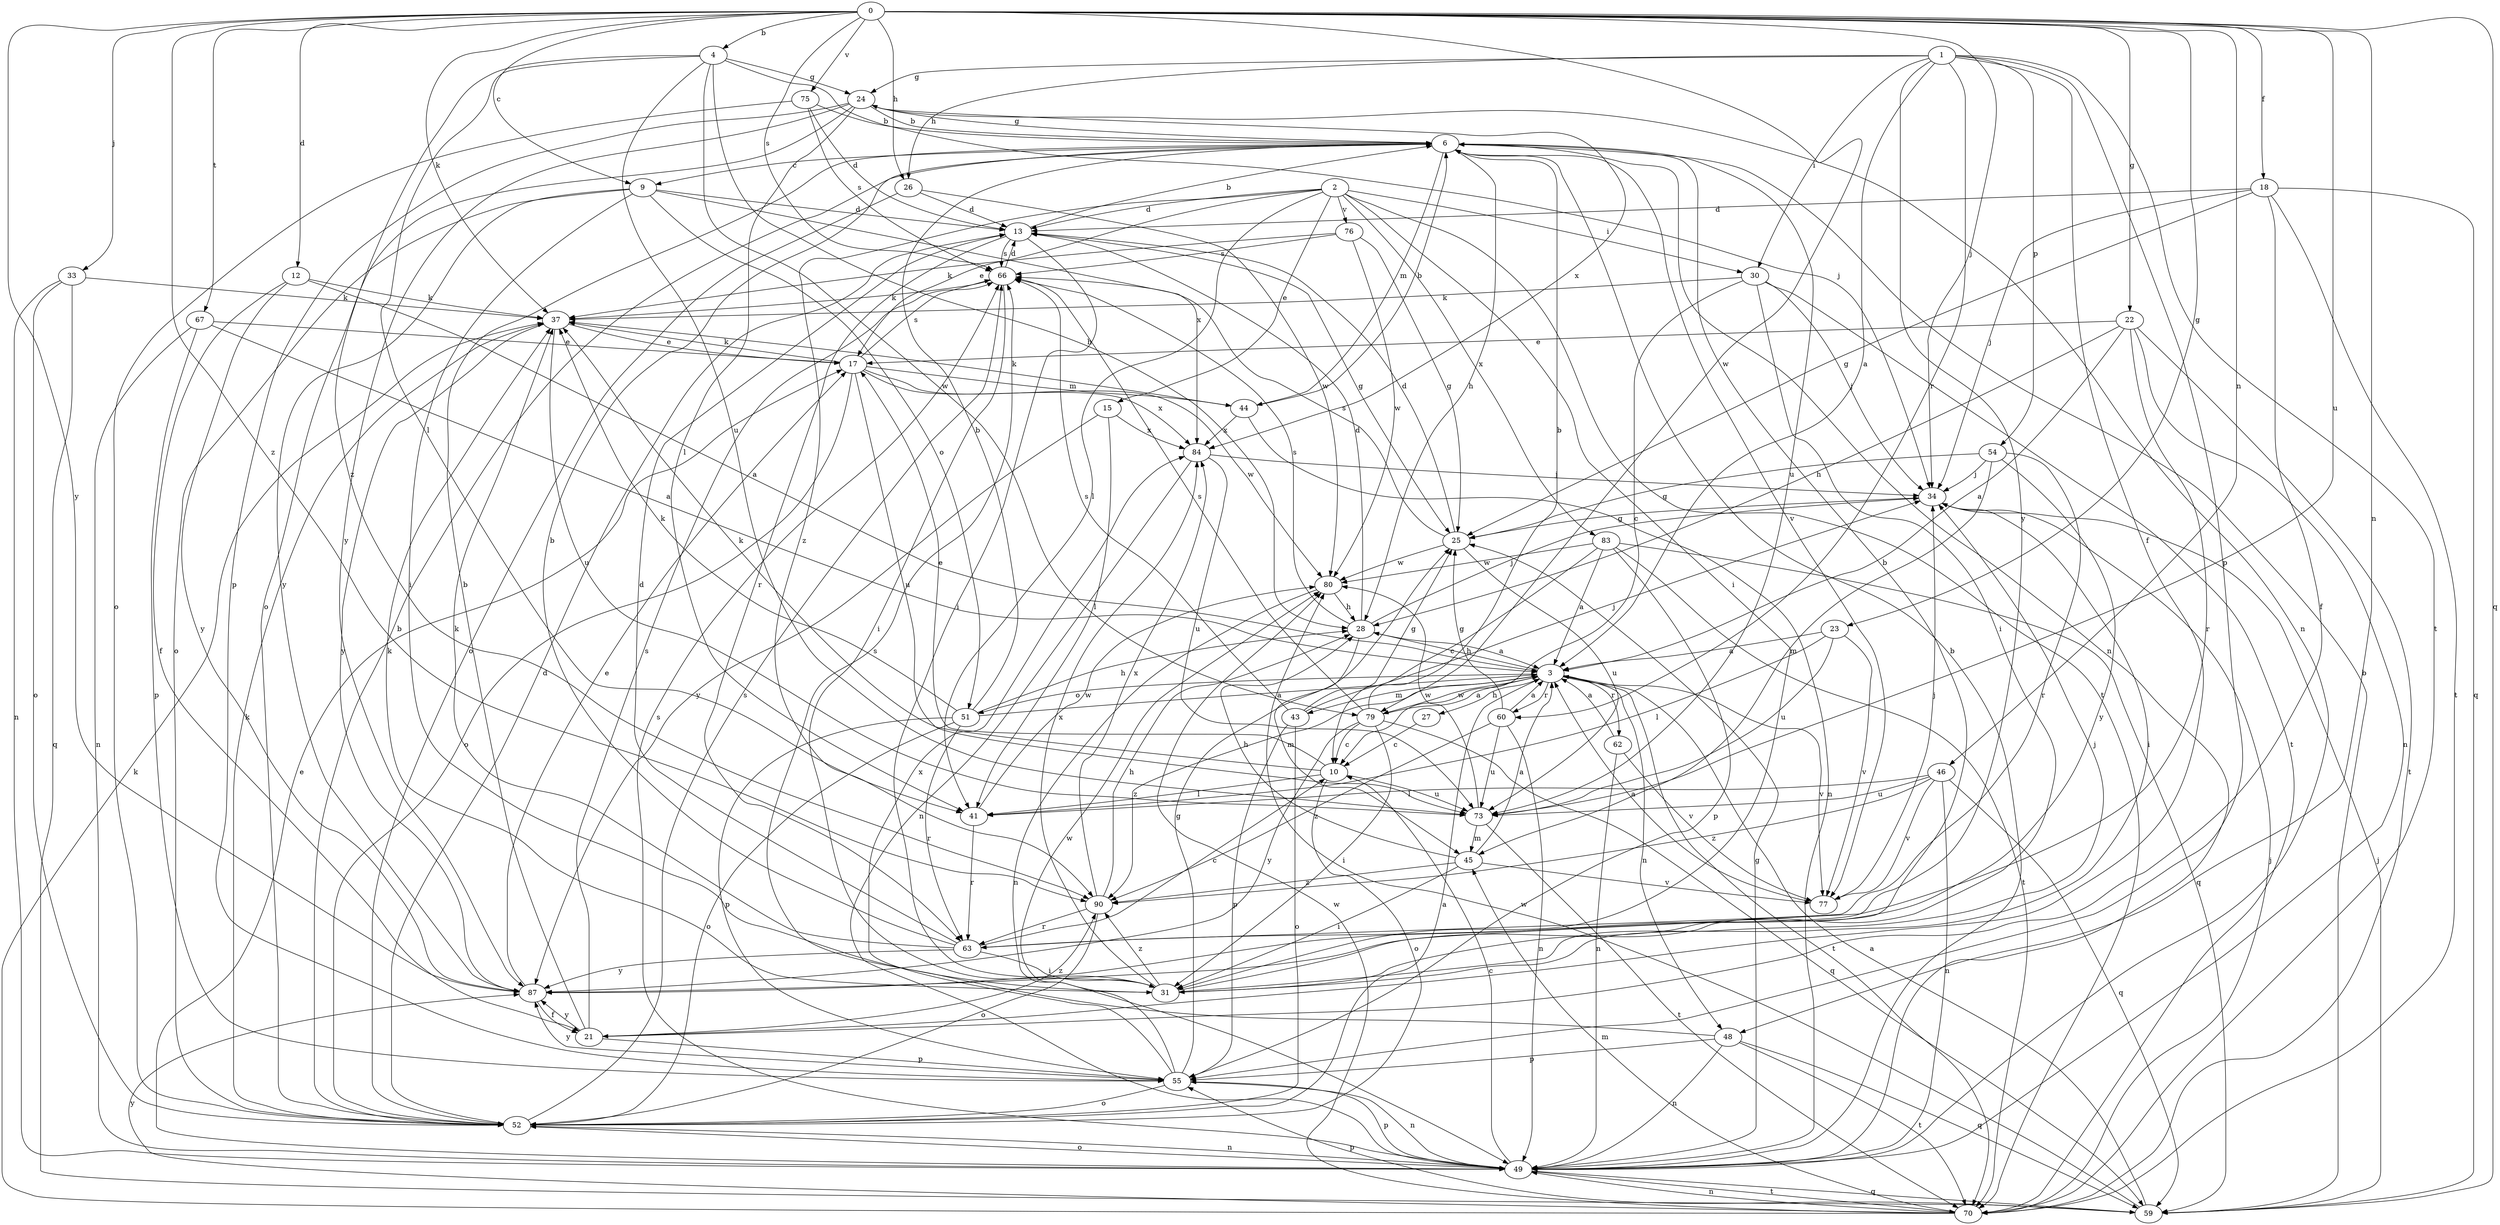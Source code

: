 strict digraph  {
0;
1;
2;
3;
4;
6;
9;
10;
12;
13;
15;
17;
18;
21;
22;
23;
24;
25;
26;
27;
28;
30;
31;
33;
34;
37;
41;
43;
44;
45;
46;
48;
49;
51;
52;
54;
55;
59;
60;
62;
63;
66;
67;
70;
73;
75;
76;
77;
79;
80;
83;
84;
87;
90;
0 -> 4  [label=b];
0 -> 9  [label=c];
0 -> 12  [label=d];
0 -> 18  [label=f];
0 -> 22  [label=g];
0 -> 23  [label=g];
0 -> 26  [label=h];
0 -> 33  [label=j];
0 -> 34  [label=j];
0 -> 37  [label=k];
0 -> 46  [label=n];
0 -> 48  [label=n];
0 -> 59  [label=q];
0 -> 66  [label=s];
0 -> 67  [label=t];
0 -> 73  [label=u];
0 -> 75  [label=v];
0 -> 79  [label=w];
0 -> 87  [label=y];
0 -> 90  [label=z];
1 -> 3  [label=a];
1 -> 21  [label=f];
1 -> 24  [label=g];
1 -> 26  [label=h];
1 -> 30  [label=i];
1 -> 54  [label=p];
1 -> 55  [label=p];
1 -> 60  [label=r];
1 -> 70  [label=t];
1 -> 87  [label=y];
2 -> 13  [label=d];
2 -> 15  [label=e];
2 -> 17  [label=e];
2 -> 30  [label=i];
2 -> 31  [label=i];
2 -> 41  [label=l];
2 -> 70  [label=t];
2 -> 76  [label=v];
2 -> 83  [label=x];
2 -> 90  [label=z];
3 -> 27  [label=h];
3 -> 28  [label=h];
3 -> 43  [label=m];
3 -> 48  [label=n];
3 -> 51  [label=o];
3 -> 60  [label=r];
3 -> 62  [label=r];
3 -> 70  [label=t];
3 -> 77  [label=v];
3 -> 79  [label=w];
3 -> 90  [label=z];
4 -> 24  [label=g];
4 -> 28  [label=h];
4 -> 34  [label=j];
4 -> 41  [label=l];
4 -> 73  [label=u];
4 -> 79  [label=w];
4 -> 90  [label=z];
6 -> 9  [label=c];
6 -> 24  [label=g];
6 -> 28  [label=h];
6 -> 44  [label=m];
6 -> 49  [label=n];
6 -> 73  [label=u];
6 -> 77  [label=v];
9 -> 13  [label=d];
9 -> 31  [label=i];
9 -> 51  [label=o];
9 -> 52  [label=o];
9 -> 84  [label=x];
9 -> 87  [label=y];
10 -> 17  [label=e];
10 -> 37  [label=k];
10 -> 41  [label=l];
10 -> 52  [label=o];
10 -> 73  [label=u];
12 -> 3  [label=a];
12 -> 21  [label=f];
12 -> 37  [label=k];
12 -> 87  [label=y];
13 -> 6  [label=b];
13 -> 25  [label=g];
13 -> 31  [label=i];
13 -> 63  [label=r];
13 -> 66  [label=s];
15 -> 41  [label=l];
15 -> 84  [label=x];
15 -> 87  [label=y];
17 -> 37  [label=k];
17 -> 44  [label=m];
17 -> 52  [label=o];
17 -> 66  [label=s];
17 -> 73  [label=u];
17 -> 80  [label=w];
17 -> 84  [label=x];
18 -> 13  [label=d];
18 -> 21  [label=f];
18 -> 25  [label=g];
18 -> 34  [label=j];
18 -> 59  [label=q];
18 -> 70  [label=t];
21 -> 6  [label=b];
21 -> 55  [label=p];
21 -> 66  [label=s];
21 -> 87  [label=y];
21 -> 90  [label=z];
22 -> 3  [label=a];
22 -> 17  [label=e];
22 -> 28  [label=h];
22 -> 49  [label=n];
22 -> 63  [label=r];
22 -> 70  [label=t];
23 -> 3  [label=a];
23 -> 41  [label=l];
23 -> 73  [label=u];
23 -> 77  [label=v];
24 -> 6  [label=b];
24 -> 41  [label=l];
24 -> 49  [label=n];
24 -> 52  [label=o];
24 -> 55  [label=p];
24 -> 84  [label=x];
24 -> 87  [label=y];
25 -> 13  [label=d];
25 -> 66  [label=s];
25 -> 73  [label=u];
25 -> 80  [label=w];
26 -> 13  [label=d];
26 -> 52  [label=o];
26 -> 80  [label=w];
27 -> 10  [label=c];
28 -> 3  [label=a];
28 -> 13  [label=d];
28 -> 34  [label=j];
28 -> 45  [label=m];
28 -> 66  [label=s];
30 -> 10  [label=c];
30 -> 31  [label=i];
30 -> 34  [label=j];
30 -> 37  [label=k];
30 -> 70  [label=t];
31 -> 6  [label=b];
31 -> 34  [label=j];
31 -> 37  [label=k];
31 -> 84  [label=x];
31 -> 90  [label=z];
33 -> 37  [label=k];
33 -> 49  [label=n];
33 -> 52  [label=o];
33 -> 59  [label=q];
34 -> 25  [label=g];
34 -> 31  [label=i];
37 -> 17  [label=e];
37 -> 73  [label=u];
37 -> 87  [label=y];
41 -> 63  [label=r];
41 -> 80  [label=w];
43 -> 25  [label=g];
43 -> 34  [label=j];
43 -> 52  [label=o];
43 -> 55  [label=p];
43 -> 66  [label=s];
44 -> 6  [label=b];
44 -> 37  [label=k];
44 -> 49  [label=n];
44 -> 84  [label=x];
45 -> 3  [label=a];
45 -> 28  [label=h];
45 -> 31  [label=i];
45 -> 77  [label=v];
45 -> 90  [label=z];
46 -> 41  [label=l];
46 -> 49  [label=n];
46 -> 59  [label=q];
46 -> 73  [label=u];
46 -> 77  [label=v];
46 -> 90  [label=z];
48 -> 49  [label=n];
48 -> 55  [label=p];
48 -> 59  [label=q];
48 -> 66  [label=s];
48 -> 70  [label=t];
49 -> 6  [label=b];
49 -> 10  [label=c];
49 -> 17  [label=e];
49 -> 25  [label=g];
49 -> 52  [label=o];
49 -> 55  [label=p];
49 -> 59  [label=q];
49 -> 66  [label=s];
49 -> 70  [label=t];
51 -> 3  [label=a];
51 -> 6  [label=b];
51 -> 28  [label=h];
51 -> 37  [label=k];
51 -> 52  [label=o];
51 -> 55  [label=p];
51 -> 63  [label=r];
52 -> 3  [label=a];
52 -> 6  [label=b];
52 -> 13  [label=d];
52 -> 37  [label=k];
52 -> 49  [label=n];
52 -> 66  [label=s];
54 -> 25  [label=g];
54 -> 34  [label=j];
54 -> 45  [label=m];
54 -> 63  [label=r];
54 -> 87  [label=y];
55 -> 25  [label=g];
55 -> 49  [label=n];
55 -> 52  [label=o];
55 -> 80  [label=w];
55 -> 84  [label=x];
55 -> 87  [label=y];
59 -> 3  [label=a];
59 -> 6  [label=b];
59 -> 34  [label=j];
59 -> 55  [label=p];
59 -> 80  [label=w];
60 -> 3  [label=a];
60 -> 25  [label=g];
60 -> 49  [label=n];
60 -> 73  [label=u];
60 -> 90  [label=z];
62 -> 3  [label=a];
62 -> 49  [label=n];
62 -> 77  [label=v];
63 -> 6  [label=b];
63 -> 10  [label=c];
63 -> 13  [label=d];
63 -> 31  [label=i];
63 -> 37  [label=k];
63 -> 87  [label=y];
66 -> 13  [label=d];
66 -> 31  [label=i];
66 -> 37  [label=k];
67 -> 3  [label=a];
67 -> 17  [label=e];
67 -> 49  [label=n];
67 -> 55  [label=p];
70 -> 34  [label=j];
70 -> 37  [label=k];
70 -> 45  [label=m];
70 -> 49  [label=n];
70 -> 80  [label=w];
70 -> 87  [label=y];
73 -> 45  [label=m];
73 -> 70  [label=t];
73 -> 80  [label=w];
75 -> 6  [label=b];
75 -> 13  [label=d];
75 -> 52  [label=o];
75 -> 66  [label=s];
76 -> 25  [label=g];
76 -> 37  [label=k];
76 -> 66  [label=s];
76 -> 80  [label=w];
77 -> 3  [label=a];
77 -> 34  [label=j];
79 -> 3  [label=a];
79 -> 6  [label=b];
79 -> 10  [label=c];
79 -> 31  [label=i];
79 -> 59  [label=q];
79 -> 66  [label=s];
79 -> 87  [label=y];
80 -> 28  [label=h];
80 -> 49  [label=n];
83 -> 3  [label=a];
83 -> 10  [label=c];
83 -> 55  [label=p];
83 -> 59  [label=q];
83 -> 70  [label=t];
83 -> 80  [label=w];
84 -> 34  [label=j];
84 -> 49  [label=n];
84 -> 73  [label=u];
87 -> 17  [label=e];
87 -> 21  [label=f];
90 -> 28  [label=h];
90 -> 52  [label=o];
90 -> 63  [label=r];
90 -> 84  [label=x];
}
